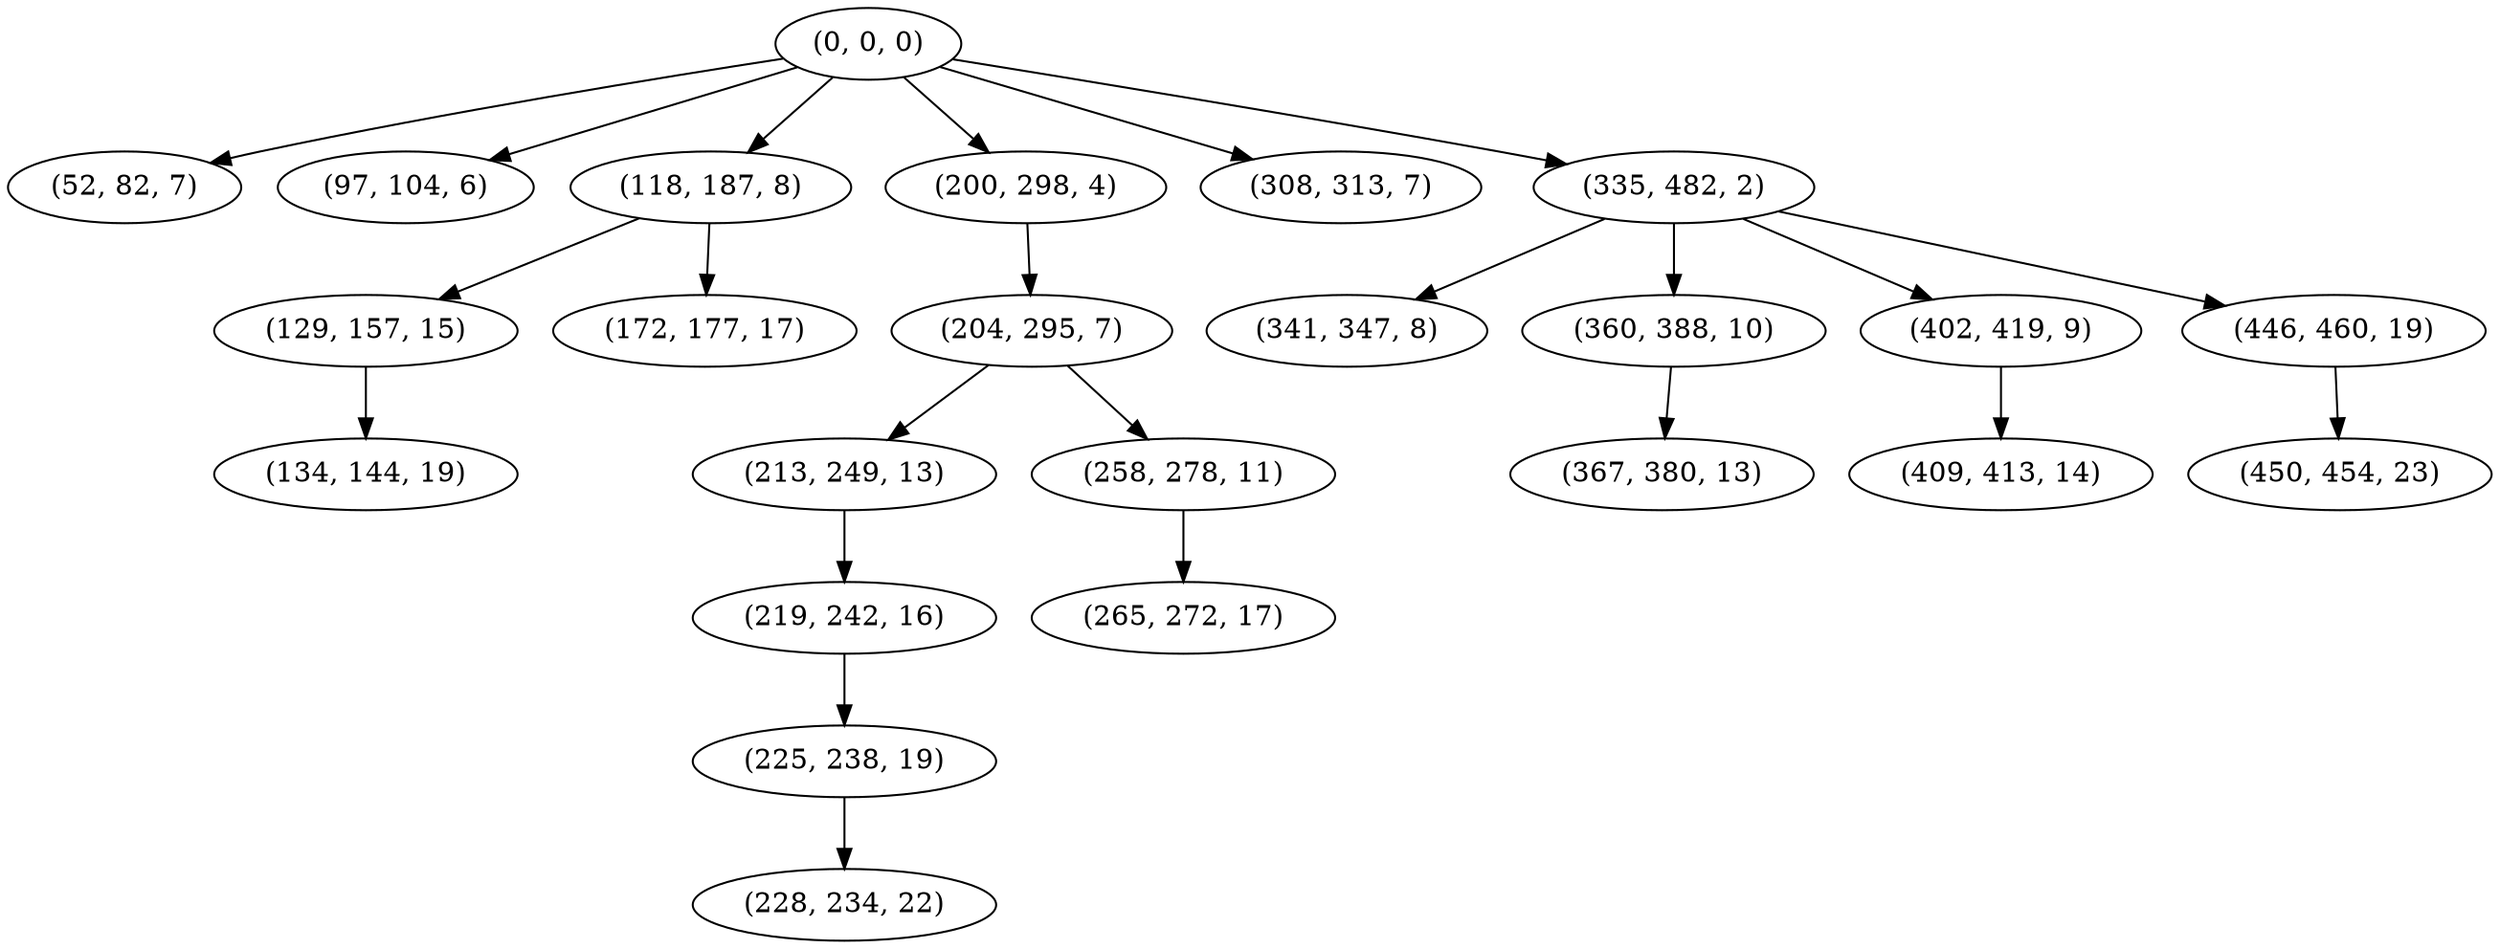 digraph tree {
    "(0, 0, 0)";
    "(52, 82, 7)";
    "(97, 104, 6)";
    "(118, 187, 8)";
    "(129, 157, 15)";
    "(134, 144, 19)";
    "(172, 177, 17)";
    "(200, 298, 4)";
    "(204, 295, 7)";
    "(213, 249, 13)";
    "(219, 242, 16)";
    "(225, 238, 19)";
    "(228, 234, 22)";
    "(258, 278, 11)";
    "(265, 272, 17)";
    "(308, 313, 7)";
    "(335, 482, 2)";
    "(341, 347, 8)";
    "(360, 388, 10)";
    "(367, 380, 13)";
    "(402, 419, 9)";
    "(409, 413, 14)";
    "(446, 460, 19)";
    "(450, 454, 23)";
    "(0, 0, 0)" -> "(52, 82, 7)";
    "(0, 0, 0)" -> "(97, 104, 6)";
    "(0, 0, 0)" -> "(118, 187, 8)";
    "(0, 0, 0)" -> "(200, 298, 4)";
    "(0, 0, 0)" -> "(308, 313, 7)";
    "(0, 0, 0)" -> "(335, 482, 2)";
    "(118, 187, 8)" -> "(129, 157, 15)";
    "(118, 187, 8)" -> "(172, 177, 17)";
    "(129, 157, 15)" -> "(134, 144, 19)";
    "(200, 298, 4)" -> "(204, 295, 7)";
    "(204, 295, 7)" -> "(213, 249, 13)";
    "(204, 295, 7)" -> "(258, 278, 11)";
    "(213, 249, 13)" -> "(219, 242, 16)";
    "(219, 242, 16)" -> "(225, 238, 19)";
    "(225, 238, 19)" -> "(228, 234, 22)";
    "(258, 278, 11)" -> "(265, 272, 17)";
    "(335, 482, 2)" -> "(341, 347, 8)";
    "(335, 482, 2)" -> "(360, 388, 10)";
    "(335, 482, 2)" -> "(402, 419, 9)";
    "(335, 482, 2)" -> "(446, 460, 19)";
    "(360, 388, 10)" -> "(367, 380, 13)";
    "(402, 419, 9)" -> "(409, 413, 14)";
    "(446, 460, 19)" -> "(450, 454, 23)";
}
